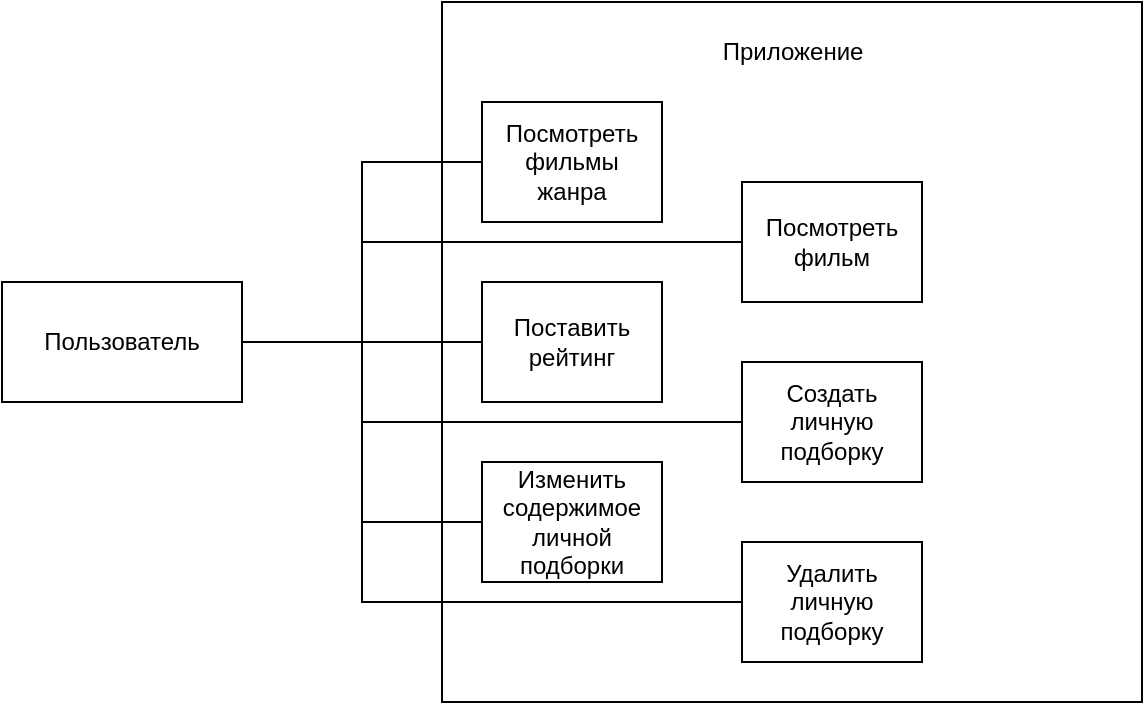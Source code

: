 <mxfile>
    <diagram id="QdqX1GeSmEF8dyP94jlR" name="Page-1">
        <mxGraphModel dx="758" dy="405" grid="0" gridSize="10" guides="1" tooltips="1" connect="1" arrows="1" fold="1" page="1" pageScale="1" pageWidth="1169" pageHeight="827" math="0" shadow="0">
            <root>
                <mxCell id="0"/>
                <mxCell id="1" parent="0"/>
                <mxCell id="2" value="" style="whiteSpace=wrap;html=1;" vertex="1" parent="1">
                    <mxGeometry x="320" y="100" width="350" height="350" as="geometry"/>
                </mxCell>
                <mxCell id="3" value="Приложение" style="text;html=1;align=center;verticalAlign=middle;resizable=0;points=[];autosize=1;strokeColor=none;fillColor=none;" vertex="1" parent="1">
                    <mxGeometry x="445" y="110" width="100" height="30" as="geometry"/>
                </mxCell>
                <mxCell id="11" style="edgeStyle=none;html=1;exitX=1;exitY=0.5;exitDx=0;exitDy=0;entryX=0;entryY=0.5;entryDx=0;entryDy=0;endArrow=none;endFill=0;rounded=0;" edge="1" parent="1" source="4" target="5">
                    <mxGeometry relative="1" as="geometry">
                        <Array as="points">
                            <mxPoint x="280" y="270"/>
                            <mxPoint x="280" y="180"/>
                        </Array>
                    </mxGeometry>
                </mxCell>
                <mxCell id="12" style="edgeStyle=none;rounded=0;html=1;exitX=1;exitY=0.5;exitDx=0;exitDy=0;entryX=0;entryY=0.5;entryDx=0;entryDy=0;endArrow=none;endFill=0;" edge="1" parent="1" source="4" target="7">
                    <mxGeometry relative="1" as="geometry">
                        <Array as="points">
                            <mxPoint x="280" y="270"/>
                        </Array>
                    </mxGeometry>
                </mxCell>
                <mxCell id="13" style="edgeStyle=none;rounded=0;html=1;exitX=1;exitY=0.5;exitDx=0;exitDy=0;entryX=0;entryY=0.5;entryDx=0;entryDy=0;endArrow=none;endFill=0;" edge="1" parent="1" source="4" target="6">
                    <mxGeometry relative="1" as="geometry">
                        <Array as="points">
                            <mxPoint x="280" y="270"/>
                            <mxPoint x="280" y="220"/>
                        </Array>
                    </mxGeometry>
                </mxCell>
                <mxCell id="14" style="edgeStyle=none;rounded=0;html=1;exitX=1;exitY=0.5;exitDx=0;exitDy=0;entryX=0;entryY=0.5;entryDx=0;entryDy=0;endArrow=none;endFill=0;" edge="1" parent="1" source="4" target="8">
                    <mxGeometry relative="1" as="geometry">
                        <Array as="points">
                            <mxPoint x="280" y="270"/>
                            <mxPoint x="280" y="310"/>
                        </Array>
                    </mxGeometry>
                </mxCell>
                <mxCell id="15" style="edgeStyle=none;rounded=0;html=1;exitX=1;exitY=0.5;exitDx=0;exitDy=0;entryX=0;entryY=0.5;entryDx=0;entryDy=0;endArrow=none;endFill=0;" edge="1" parent="1" source="4" target="9">
                    <mxGeometry relative="1" as="geometry">
                        <Array as="points">
                            <mxPoint x="280" y="270"/>
                            <mxPoint x="280" y="360"/>
                        </Array>
                    </mxGeometry>
                </mxCell>
                <mxCell id="16" style="edgeStyle=none;rounded=0;html=1;exitX=1;exitY=0.5;exitDx=0;exitDy=0;entryX=0;entryY=0.5;entryDx=0;entryDy=0;endArrow=none;endFill=0;" edge="1" parent="1" source="4" target="10">
                    <mxGeometry relative="1" as="geometry">
                        <Array as="points">
                            <mxPoint x="280" y="270"/>
                            <mxPoint x="280" y="400"/>
                        </Array>
                    </mxGeometry>
                </mxCell>
                <mxCell id="4" value="Пользователь" style="whiteSpace=wrap;html=1;" vertex="1" parent="1">
                    <mxGeometry x="100" y="240" width="120" height="60" as="geometry"/>
                </mxCell>
                <mxCell id="5" value="Посмотреть фильмы&lt;br&gt;жанра" style="whiteSpace=wrap;html=1;" vertex="1" parent="1">
                    <mxGeometry x="340" y="150" width="90" height="60" as="geometry"/>
                </mxCell>
                <mxCell id="6" value="Посмотреть&lt;br&gt;фильм" style="whiteSpace=wrap;html=1;" vertex="1" parent="1">
                    <mxGeometry x="470" y="190" width="90" height="60" as="geometry"/>
                </mxCell>
                <mxCell id="7" value="Поставить рейтинг" style="whiteSpace=wrap;html=1;" vertex="1" parent="1">
                    <mxGeometry x="340" y="240" width="90" height="60" as="geometry"/>
                </mxCell>
                <mxCell id="8" value="Создать личную подборку" style="whiteSpace=wrap;html=1;" vertex="1" parent="1">
                    <mxGeometry x="470" y="280" width="90" height="60" as="geometry"/>
                </mxCell>
                <mxCell id="9" value="Изменить содержимое&lt;br&gt;личной&lt;br&gt;подборки" style="whiteSpace=wrap;html=1;" vertex="1" parent="1">
                    <mxGeometry x="340" y="330" width="90" height="60" as="geometry"/>
                </mxCell>
                <mxCell id="10" value="Удалить&lt;br&gt;личную подборку" style="whiteSpace=wrap;html=1;" vertex="1" parent="1">
                    <mxGeometry x="470" y="370" width="90" height="60" as="geometry"/>
                </mxCell>
            </root>
        </mxGraphModel>
    </diagram>
</mxfile>